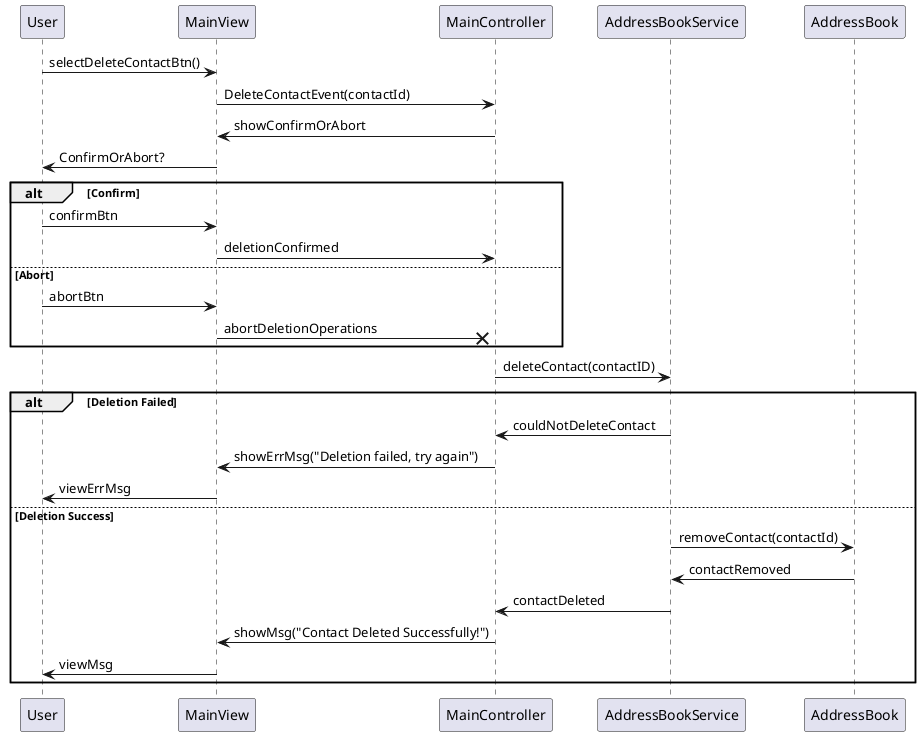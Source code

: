 @startuml

User -> MainView: selectDeleteContactBtn()
MainView -> MainController: DeleteContactEvent(contactId)
MainController -> MainView: showConfirmOrAbort
MainView -> User: ConfirmOrAbort?

alt Confirm
  User -> MainView: confirmBtn
  MainView -> MainController: deletionConfirmed
else Abort
    User -> MainView: abortBtn
    MainView -X MainController: abortDeletionOperations
end

MainController -> AddressBookService: deleteContact(contactID)

alt Deletion Failed
    AddressBookService -> MainController: couldNotDeleteContact
    MainController -> MainView: showErrMsg("Deletion failed, try again")
    MainView -> User: viewErrMsg

else Deletion Success
  AddressBookService -> AddressBook: removeContact(contactId)
  AddressBook -> AddressBookService: contactRemoved
  AddressBookService -> MainController: contactDeleted
  MainController -> MainView: showMsg("Contact Deleted Successfully!")
  MainView -> User: viewMsg
end

@enduml
